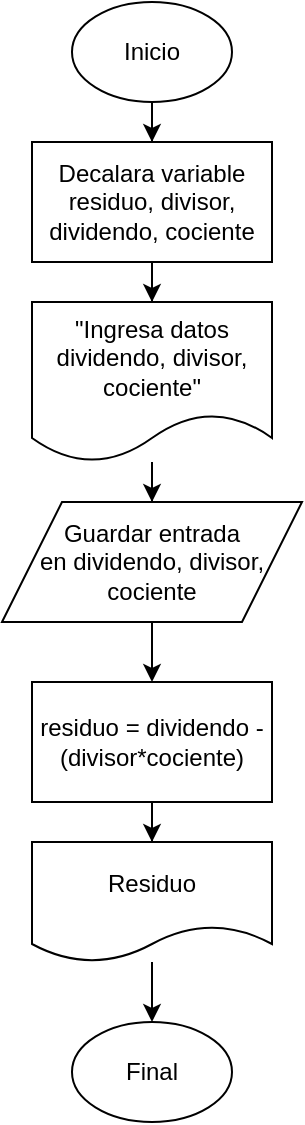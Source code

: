 <mxfile version="11.2.3" type="device" pages="1"><diagram id="ogNjdx5dS7YQPO_m7oIl" name="Page-1"><mxGraphModel dx="946" dy="557" grid="1" gridSize="10" guides="1" tooltips="1" connect="1" arrows="1" fold="1" page="1" pageScale="1" pageWidth="850" pageHeight="1100" math="0" shadow="0"><root><mxCell id="0"/><mxCell id="1" parent="0"/><mxCell id="tqjpd6KlClGjDnbt1016-10" value="" style="edgeStyle=orthogonalEdgeStyle;rounded=0;orthogonalLoop=1;jettySize=auto;html=1;" edge="1" parent="1" source="tqjpd6KlClGjDnbt1016-1" target="tqjpd6KlClGjDnbt1016-5"><mxGeometry relative="1" as="geometry"/></mxCell><mxCell id="tqjpd6KlClGjDnbt1016-1" value="Inicio" style="ellipse;whiteSpace=wrap;html=1;" vertex="1" parent="1"><mxGeometry x="140" y="10" width="80" height="50" as="geometry"/></mxCell><mxCell id="tqjpd6KlClGjDnbt1016-3" value="Final" style="ellipse;whiteSpace=wrap;html=1;" vertex="1" parent="1"><mxGeometry x="140" y="520" width="80" height="50" as="geometry"/></mxCell><mxCell id="tqjpd6KlClGjDnbt1016-13" value="" style="edgeStyle=orthogonalEdgeStyle;rounded=0;orthogonalLoop=1;jettySize=auto;html=1;" edge="1" parent="1" source="tqjpd6KlClGjDnbt1016-4" target="tqjpd6KlClGjDnbt1016-8"><mxGeometry relative="1" as="geometry"/></mxCell><mxCell id="tqjpd6KlClGjDnbt1016-4" value="&lt;div&gt;Guardar entrada &lt;br&gt;&lt;/div&gt;&lt;div&gt;en dividendo, divisor, cociente&lt;br&gt;&lt;/div&gt;" style="shape=parallelogram;perimeter=parallelogramPerimeter;whiteSpace=wrap;html=1;" vertex="1" parent="1"><mxGeometry x="105" y="260" width="150" height="60" as="geometry"/></mxCell><mxCell id="tqjpd6KlClGjDnbt1016-11" value="" style="edgeStyle=orthogonalEdgeStyle;rounded=0;orthogonalLoop=1;jettySize=auto;html=1;" edge="1" parent="1" source="tqjpd6KlClGjDnbt1016-5" target="tqjpd6KlClGjDnbt1016-6"><mxGeometry relative="1" as="geometry"/></mxCell><mxCell id="tqjpd6KlClGjDnbt1016-5" value="Decalara variable residuo, divisor, dividendo, cociente" style="rounded=0;whiteSpace=wrap;html=1;" vertex="1" parent="1"><mxGeometry x="120" y="80" width="120" height="60" as="geometry"/></mxCell><mxCell id="tqjpd6KlClGjDnbt1016-12" value="" style="edgeStyle=orthogonalEdgeStyle;rounded=0;orthogonalLoop=1;jettySize=auto;html=1;" edge="1" parent="1" source="tqjpd6KlClGjDnbt1016-6" target="tqjpd6KlClGjDnbt1016-4"><mxGeometry relative="1" as="geometry"/></mxCell><mxCell id="tqjpd6KlClGjDnbt1016-6" value="&quot;Ingresa datos dividendo, divisor, cociente&quot;" style="shape=document;whiteSpace=wrap;html=1;boundedLbl=1;" vertex="1" parent="1"><mxGeometry x="120" y="160" width="120" height="80" as="geometry"/></mxCell><mxCell id="tqjpd6KlClGjDnbt1016-14" value="" style="edgeStyle=orthogonalEdgeStyle;rounded=0;orthogonalLoop=1;jettySize=auto;html=1;" edge="1" parent="1" source="tqjpd6KlClGjDnbt1016-8" target="tqjpd6KlClGjDnbt1016-9"><mxGeometry relative="1" as="geometry"/></mxCell><mxCell id="tqjpd6KlClGjDnbt1016-8" value="residuo = dividendo - (divisor*cociente)" style="rounded=0;whiteSpace=wrap;html=1;" vertex="1" parent="1"><mxGeometry x="120" y="350" width="120" height="60" as="geometry"/></mxCell><mxCell id="tqjpd6KlClGjDnbt1016-15" value="" style="edgeStyle=orthogonalEdgeStyle;rounded=0;orthogonalLoop=1;jettySize=auto;html=1;" edge="1" parent="1" source="tqjpd6KlClGjDnbt1016-9" target="tqjpd6KlClGjDnbt1016-3"><mxGeometry relative="1" as="geometry"/></mxCell><mxCell id="tqjpd6KlClGjDnbt1016-9" value="Residuo" style="shape=document;whiteSpace=wrap;html=1;boundedLbl=1;" vertex="1" parent="1"><mxGeometry x="120" y="430" width="120" height="60" as="geometry"/></mxCell></root></mxGraphModel></diagram></mxfile>